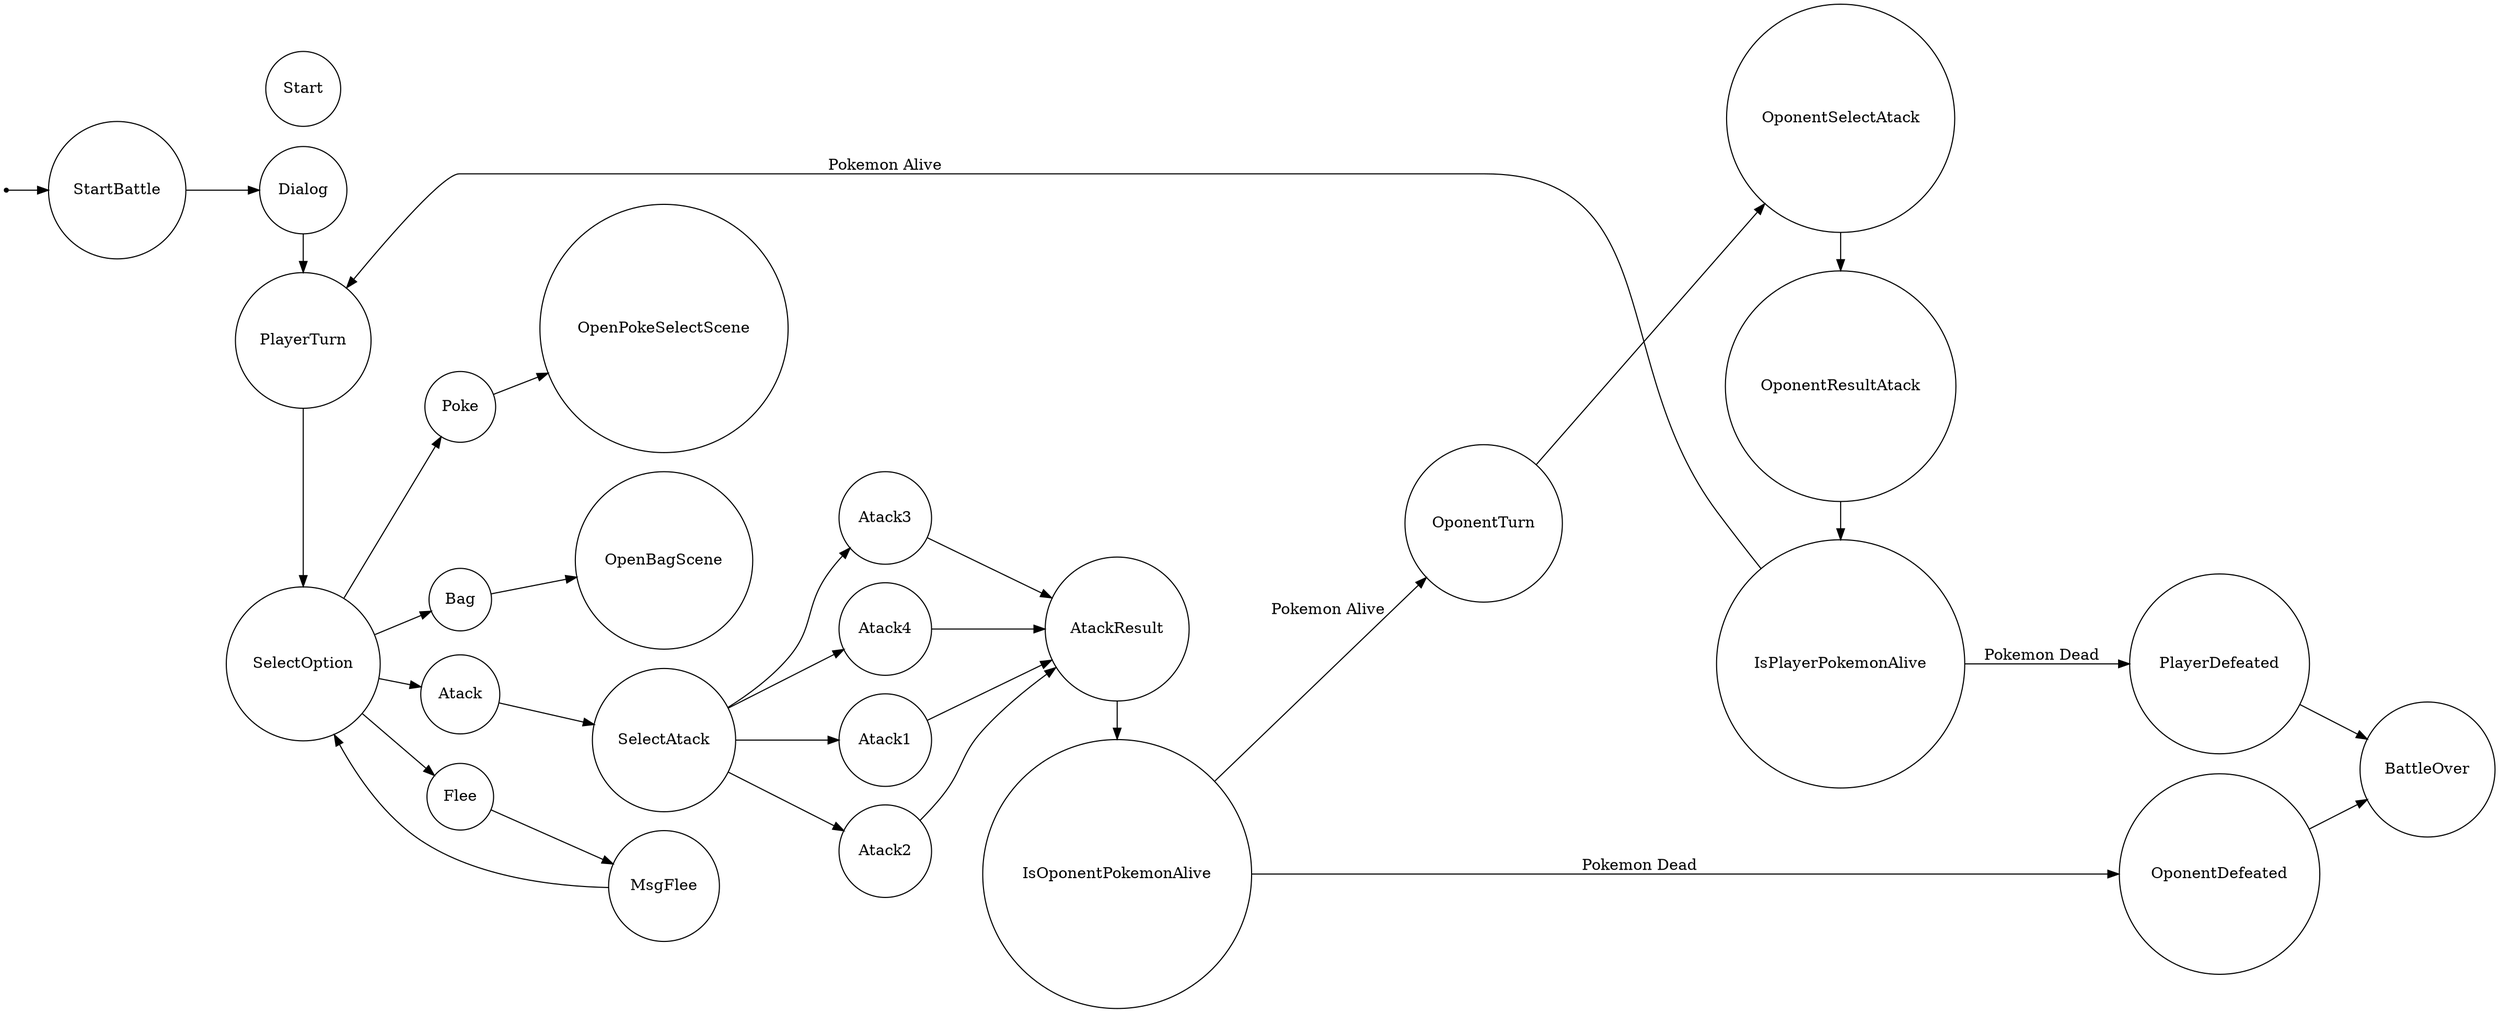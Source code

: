 digraph finite_state_machine {
    rankdir=LR;

    node [shape = point ]; qi
    node [shape = circle];

    qi -> StartBattle;
    StartBattle  -> Dialog;
    Dialog -> PlayerTurn;
    PlayerTurn -> SelectOption;
    SelectOption -> {Atack Poke Bag Flee};
    Flee -> MsgFlee -> SelectOption
    {rank=same; Start Dialog PlayerTurn SelectOption}

    Atack -> SelectAtack;
    Bag -> OpenBagScene
    Poke -> OpenPokeSelectScene
    
    {rank=same; Poke, Bag, Atack}

    SelectAtack -> {Atack1,Atack2,Atack3,Atack4};
    Atack1 -> AtackResult;
    Atack2 -> AtackResult;
    Atack3 -> AtackResult;
    Atack4 -> AtackResult;

    AtackResult->IsOponentPokemonAlive;

    {rank=same;AtackResult IsOponentPokemonAlive}
    
    IsOponentPokemonAlive ->  OponentTurn [label="Pokemon Alive"]
    IsOponentPokemonAlive ->  OponentDefeated [label="Pokemon Dead"]

    {rank=same;PlayerDefeated OponentDefeated}

    OponentTurn -> OponentSelectAtack;
    OponentSelectAtack -> OponentResultAtack

    {rank=same;OponentSelectAtack OponentResultAtack IsPlayerPokemonAlive}

    OponentResultAtack -> IsPlayerPokemonAlive
    IsPlayerPokemonAlive ->  PlayerTurn [label="Pokemon Alive"]
    IsPlayerPokemonAlive ->  PlayerDefeated [label="Pokemon Dead"]

    OponentDefeated -> BattleOver
    PlayerDefeated -> BattleOver
}